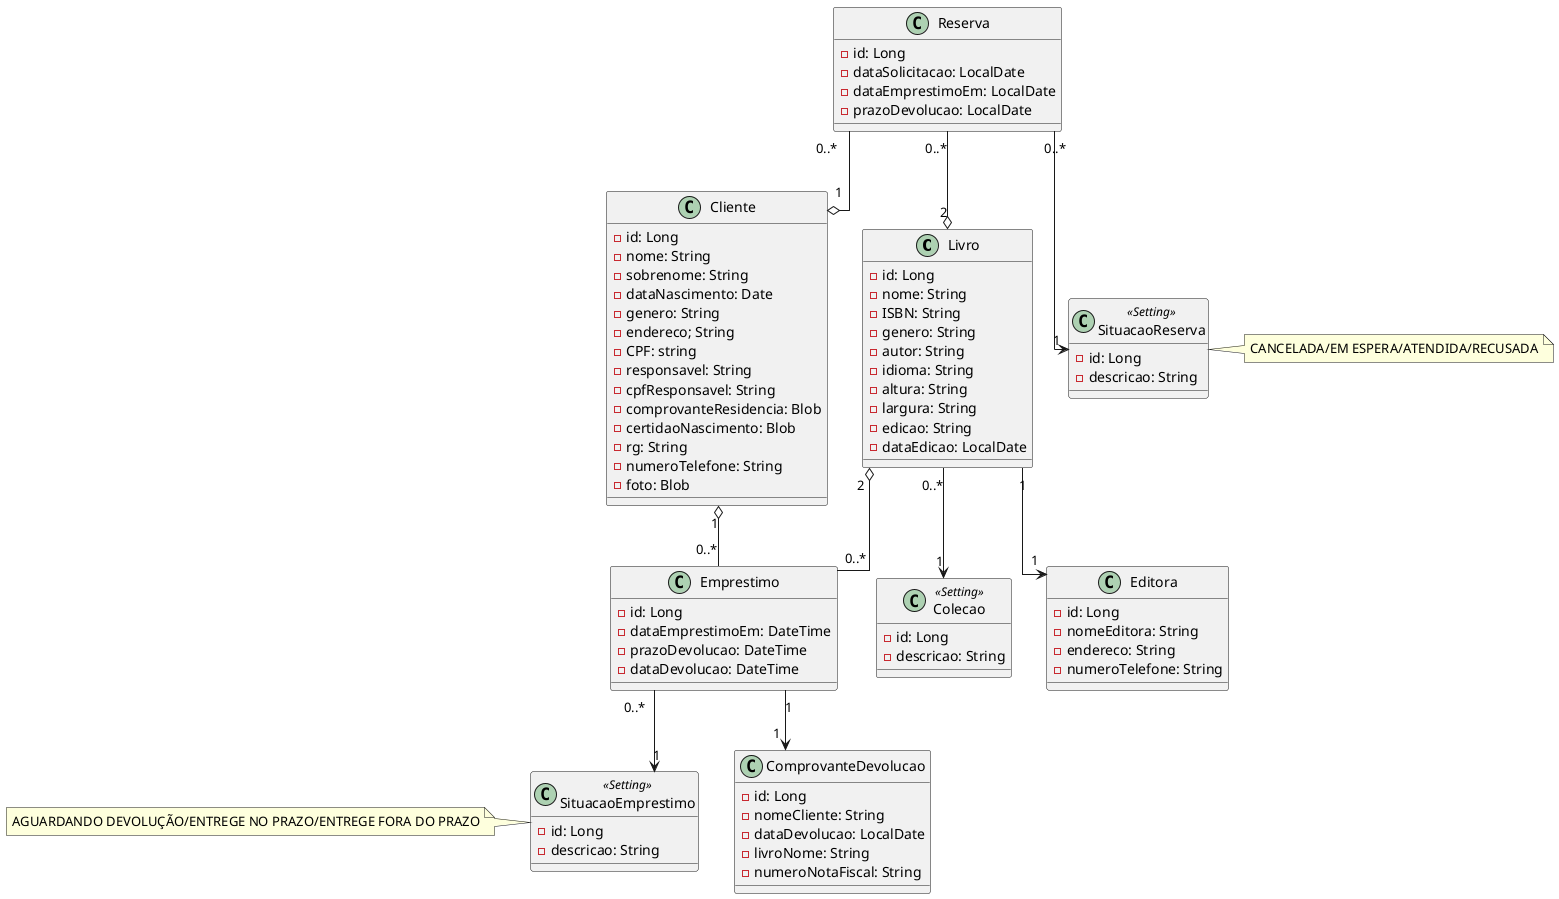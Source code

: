 @startuml

skinparam linetype ortho
top to bottom direction

    class Livro{
        - id: Long
        - nome: String
        - ISBN: String
        - genero: String
        - autor: String
        - idioma: String
        - altura: String
        - largura: String
        - edicao: String
        - dataEdicao: LocalDate
    }

    class Emprestimo{
        - id: Long
        - dataEmprestimoEm: DateTime
        - prazoDevolucao: DateTime
        - dataDevolucao: DateTime
    }

    class Cliente{
        - id: Long
        - nome: String
        - sobrenome: String
        - dataNascimento: Date
        - genero: String
        - endereco; String
        - CPF: string
        - responsavel: String
        - cpfResponsavel: String
        - comprovanteResidencia: Blob
        - certidaoNascimento: Blob
        - rg: String
        - numeroTelefone: String
        - foto: Blob
    }

    class Reserva{
        - id: Long
        - dataSolicitacao: LocalDate
        - dataEmprestimoEm: LocalDate
        - prazoDevolucao: LocalDate
    }

    class SituacaoReserva<<Setting>>{
        - id: Long
        - descricao: String
    }

'    class SituacaoLivro<<Setting>>{
'
'        - id: Long
'        - descricao: String
'    }
'
'    class SituacaoSolicitante<<Setting>>{
'        - id: Long
'        - descricao: String
'    }
    class SituacaoEmprestimo<<Setting>>{
        - id: Long
        - descricao: String
    }

    class Colecao<<Setting>>{
        - id: Long
        - descricao: String
    }

    class ComprovanteDevolucao{
        - id: Long
        - nomeCliente: String
        - dataDevolucao: LocalDate
        - livroNome: String
        - numeroNotaFiscal: String
    }

    class Editora {
        - id: Long
        - nomeEditora: String
        - endereco: String
        - numeroTelefone: String
    }


    note right of SituacaoReserva : CANCELADA/EM ESPERA/ATENDIDA/RECUSADA
'    note right of SituacaoSolicitante : SEM PENDENCIA/PRECISA DEVOLVER
'    note left of SituacaoLivro : EMPRESTADO/EM ESTOQUE
    note left of SituacaoEmprestimo: AGUARDANDO DEVOLUÇÃO/ENTREGE NO PRAZO/ENTREGE FORA DO PRAZO


    Emprestimo "0..*"-u-o "2" Livro
    Emprestimo "0..*" -u-o "1" Cliente
    Reserva "0..*" --o "1" Cliente
    Reserva "0..*" --o "2" Livro
    Reserva  "0..*" --> "1" SituacaoReserva
'    Solicitante "0..*" --> "1" SituacaoSolicitante
'    Livro "0..*" --> "1" SituacaoLivro
    Emprestimo "0..*" --> "1" SituacaoEmprestimo
    Livro "0..*" --> "1" Colecao
    Livro "1" --> "1" Editora
    Emprestimo "1" --> "1" ComprovanteDevolucao


@enduml
